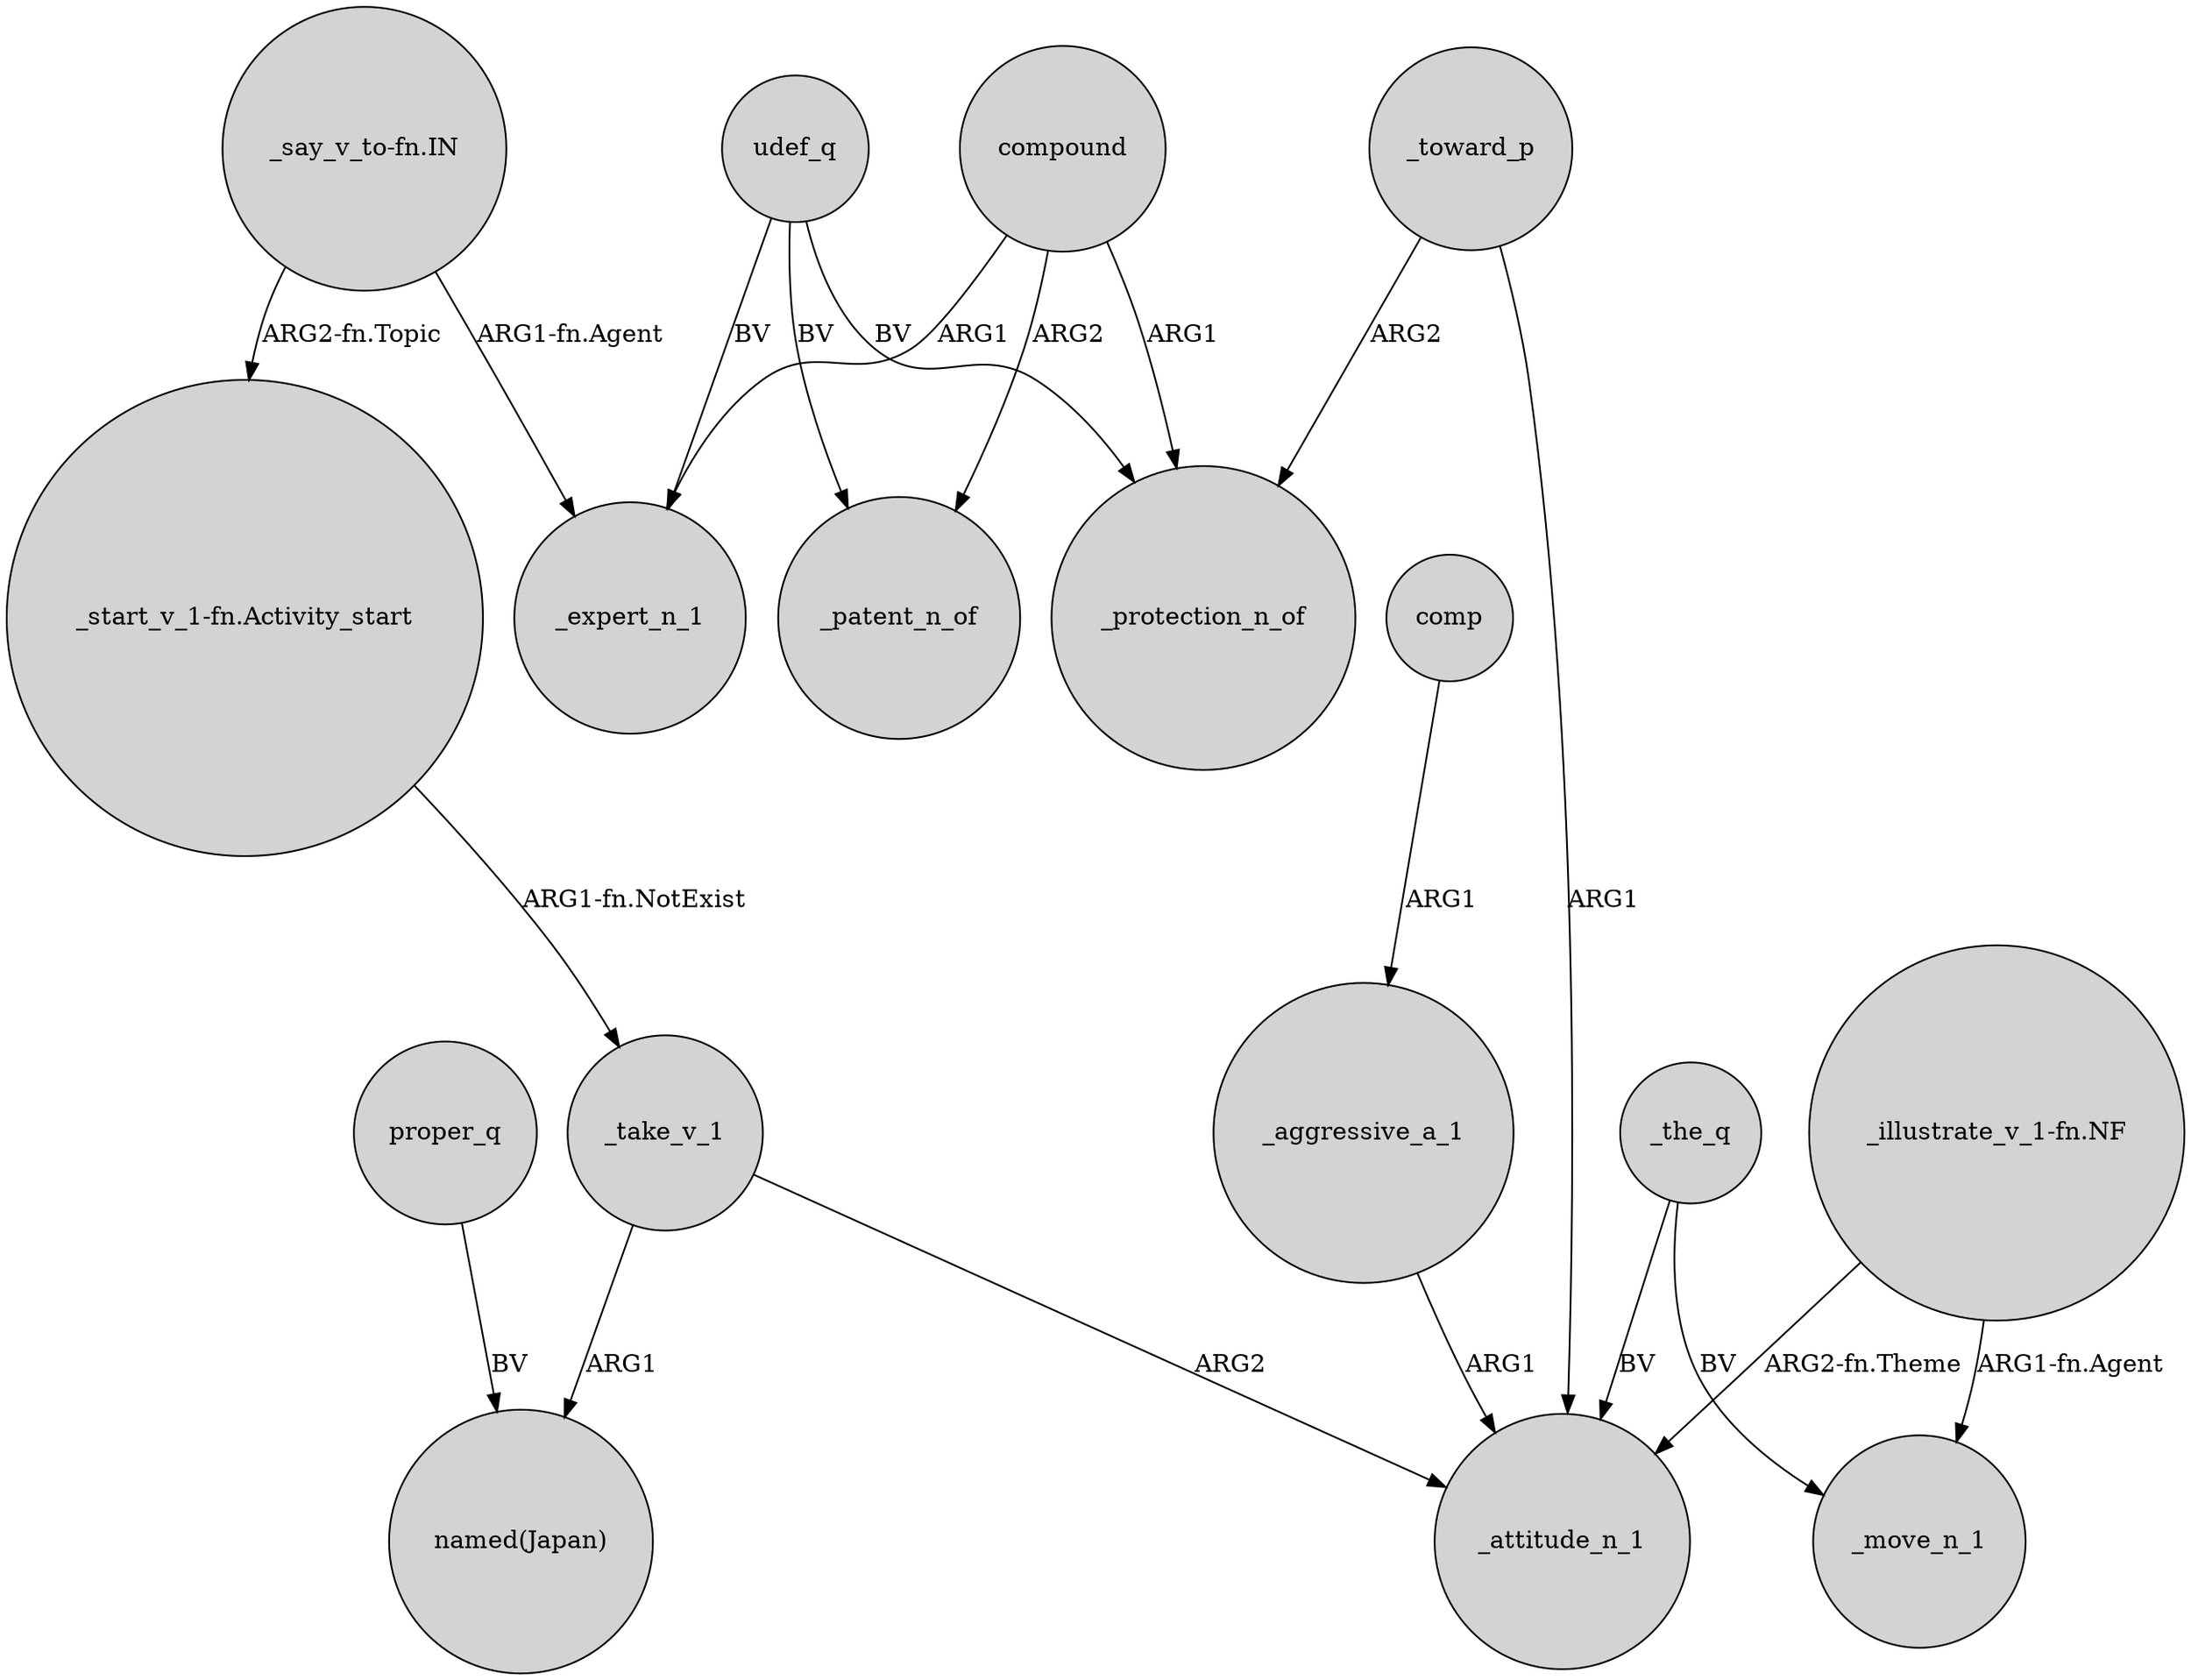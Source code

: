 digraph {
	node [shape=circle style=filled]
	_take_v_1 -> "named(Japan)" [label=ARG1]
	_toward_p -> _attitude_n_1 [label=ARG1]
	"_say_v_to-fn.IN" -> "_start_v_1-fn.Activity_start" [label="ARG2-fn.Topic"]
	_the_q -> _attitude_n_1 [label=BV]
	_toward_p -> _protection_n_of [label=ARG2]
	_the_q -> _move_n_1 [label=BV]
	proper_q -> "named(Japan)" [label=BV]
	compound -> _patent_n_of [label=ARG2]
	_take_v_1 -> _attitude_n_1 [label=ARG2]
	udef_q -> _patent_n_of [label=BV]
	udef_q -> _protection_n_of [label=BV]
	comp -> _aggressive_a_1 [label=ARG1]
	compound -> _protection_n_of [label=ARG1]
	udef_q -> _expert_n_1 [label=BV]
	compound -> _expert_n_1 [label=ARG1]
	"_say_v_to-fn.IN" -> _expert_n_1 [label="ARG1-fn.Agent"]
	_aggressive_a_1 -> _attitude_n_1 [label=ARG1]
	"_illustrate_v_1-fn.NF" -> _attitude_n_1 [label="ARG2-fn.Theme"]
	"_start_v_1-fn.Activity_start" -> _take_v_1 [label="ARG1-fn.NotExist"]
	"_illustrate_v_1-fn.NF" -> _move_n_1 [label="ARG1-fn.Agent"]
}

